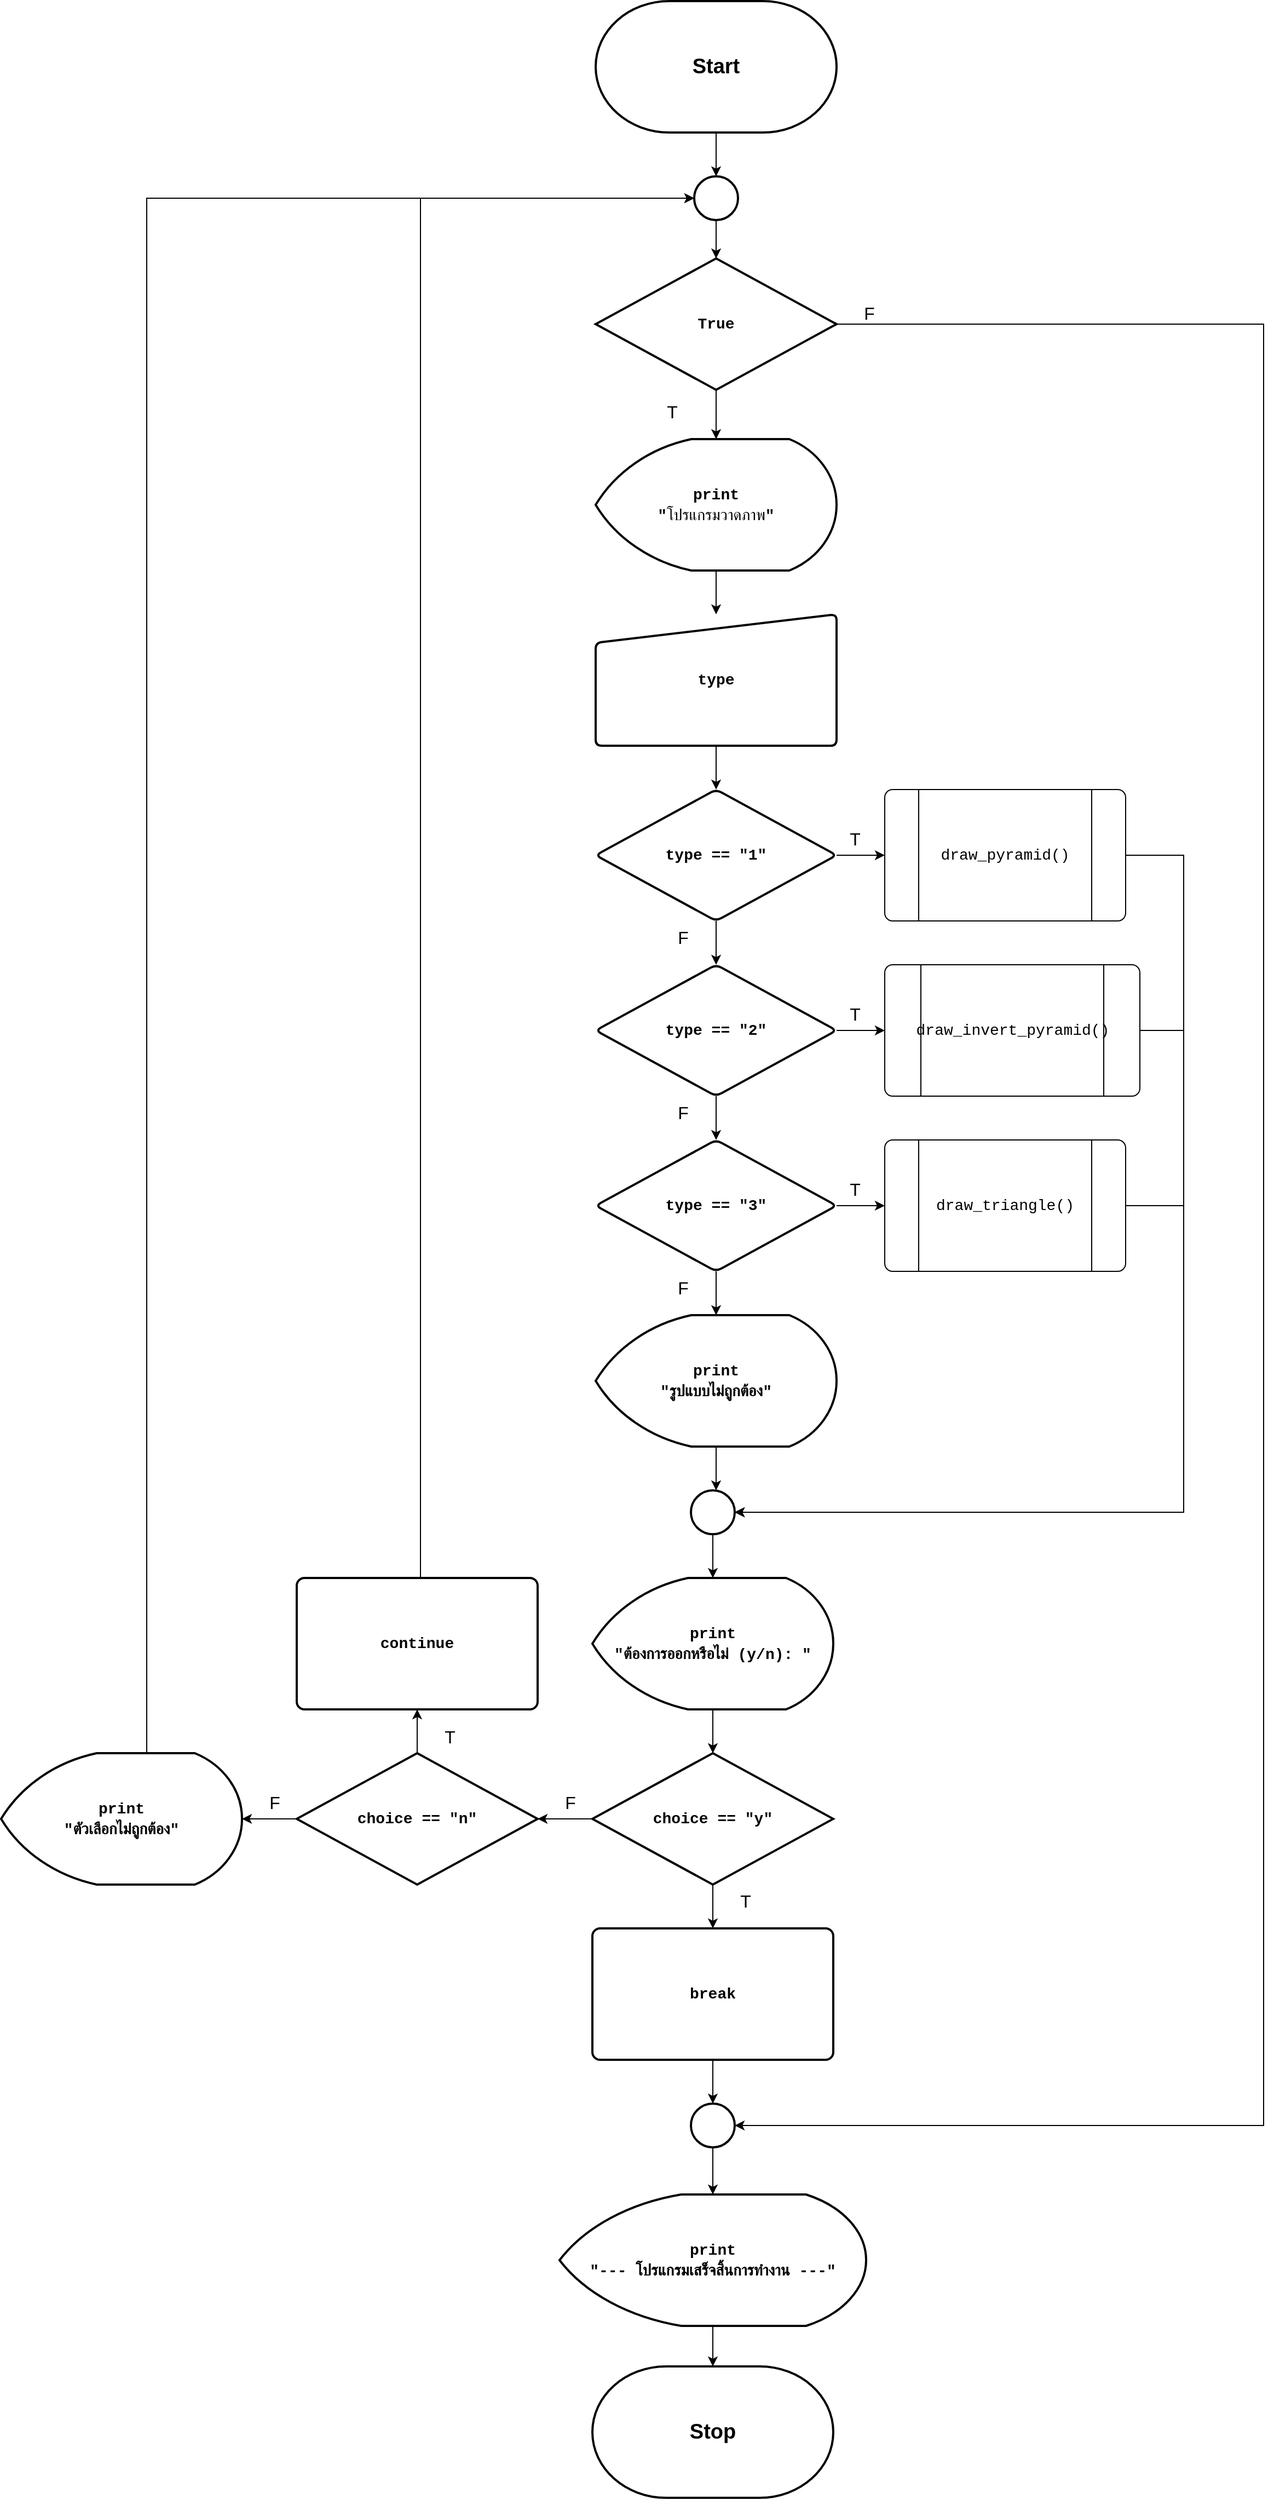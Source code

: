 <mxfile version="24.0.5" type="device">
  <diagram name="หน้า-1" id="QfzlwA46AcRnnT4IiiiT">
    <mxGraphModel dx="2261" dy="738" grid="1" gridSize="10" guides="1" tooltips="1" connect="1" arrows="1" fold="1" page="1" pageScale="1" pageWidth="827" pageHeight="1169" math="0" shadow="0">
      <root>
        <mxCell id="0" />
        <mxCell id="1" parent="0" />
        <mxCell id="ubIxdNycS7pCgQgCPDq5-161" value="" style="edgeStyle=orthogonalEdgeStyle;rounded=0;orthogonalLoop=1;jettySize=auto;html=1;" parent="1" source="ubIxdNycS7pCgQgCPDq5-1" target="ubIxdNycS7pCgQgCPDq5-105" edge="1">
          <mxGeometry relative="1" as="geometry" />
        </mxCell>
        <mxCell id="ubIxdNycS7pCgQgCPDq5-1" value="&lt;font style=&quot;font-size: 19px;&quot;&gt;&lt;span style=&quot;font-size: 19px;&quot;&gt;Start&lt;/span&gt;&lt;/font&gt;" style="strokeWidth=2;html=1;shape=mxgraph.flowchart.terminator;whiteSpace=wrap;labelBackgroundColor=none;fontColor=default;fontSize=19;fontStyle=1" parent="1" vertex="1">
          <mxGeometry x="290" y="80" width="220" height="120" as="geometry" />
        </mxCell>
        <mxCell id="ubIxdNycS7pCgQgCPDq5-2" value="&lt;font style=&quot;font-size: 19px;&quot;&gt;&lt;span style=&quot;font-size: 19px;&quot;&gt;Stop&lt;/span&gt;&lt;/font&gt;" style="strokeWidth=2;html=1;shape=mxgraph.flowchart.terminator;whiteSpace=wrap;labelBackgroundColor=none;fontColor=default;fontSize=19;fontStyle=1" parent="1" vertex="1">
          <mxGeometry x="287" y="2240" width="220" height="120" as="geometry" />
        </mxCell>
        <mxCell id="ubIxdNycS7pCgQgCPDq5-159" value="" style="edgeStyle=orthogonalEdgeStyle;rounded=0;orthogonalLoop=1;jettySize=auto;html=1;" parent="1" source="ubIxdNycS7pCgQgCPDq5-3" target="ubIxdNycS7pCgQgCPDq5-5" edge="1">
          <mxGeometry relative="1" as="geometry" />
        </mxCell>
        <mxCell id="ubIxdNycS7pCgQgCPDq5-3" value="&lt;div style=&quot;font-family: Consolas, &amp;quot;Courier New&amp;quot;, monospace; font-size: 14px; line-height: 19px; white-space: pre;&quot;&gt;&lt;span style=&quot;font-size: 14px;&quot;&gt;True&lt;/span&gt;&lt;/div&gt;" style="rhombus;whiteSpace=wrap;html=1;strokeWidth=2;labelBackgroundColor=none;fontColor=default;fontSize=14;fontStyle=1" parent="1" vertex="1">
          <mxGeometry x="290" y="315" width="220" height="120" as="geometry" />
        </mxCell>
        <mxCell id="ubIxdNycS7pCgQgCPDq5-8" value="" style="edgeStyle=orthogonalEdgeStyle;rounded=0;orthogonalLoop=1;jettySize=auto;html=1;labelBackgroundColor=none;fontColor=default;fontSize=14;fontStyle=1" parent="1" source="ubIxdNycS7pCgQgCPDq5-5" target="ubIxdNycS7pCgQgCPDq5-7" edge="1">
          <mxGeometry relative="1" as="geometry" />
        </mxCell>
        <mxCell id="ubIxdNycS7pCgQgCPDq5-5" value="&lt;div style=&quot;font-family: Consolas, &amp;quot;Courier New&amp;quot;, monospace; font-size: 14px; line-height: 19px; white-space: pre;&quot;&gt;&lt;div style=&quot;line-height: 19px; font-size: 14px;&quot;&gt;&lt;span style=&quot;font-size: 14px;&quot;&gt;print&lt;/span&gt;&lt;/div&gt;&lt;/div&gt;&lt;div style=&quot;font-family: Consolas, &amp;quot;Courier New&amp;quot;, monospace; font-size: 14px; line-height: 19px; white-space: pre;&quot;&gt;&lt;span style=&quot;font-size: 14px;&quot;&gt;&quot;&lt;/span&gt;&lt;span style=&quot;font-weight: normal;&quot;&gt;โปรแกรมวาดภาพ&lt;/span&gt;&quot;&lt;br&gt;&lt;/div&gt;" style="strokeWidth=2;html=1;shape=mxgraph.flowchart.display;whiteSpace=wrap;labelBackgroundColor=none;fontColor=default;fontSize=14;fontStyle=1" parent="1" vertex="1">
          <mxGeometry x="290" y="480" width="220" height="120" as="geometry" />
        </mxCell>
        <mxCell id="PXBaSVxGPxL5ny7fhhNF-8" value="" style="edgeStyle=orthogonalEdgeStyle;rounded=0;orthogonalLoop=1;jettySize=auto;html=1;" edge="1" parent="1" source="ubIxdNycS7pCgQgCPDq5-7" target="ubIxdNycS7pCgQgCPDq5-28">
          <mxGeometry relative="1" as="geometry" />
        </mxCell>
        <mxCell id="ubIxdNycS7pCgQgCPDq5-7" value="&lt;div style=&quot;font-family: Consolas, &amp;quot;Courier New&amp;quot;, monospace; font-size: 14px; line-height: 19px; white-space: pre;&quot;&gt;&lt;span style=&quot;font-size: 14px;&quot;&gt;type&lt;/span&gt;&lt;/div&gt;" style="html=1;strokeWidth=2;shape=manualInput;whiteSpace=wrap;rounded=1;size=26;arcSize=11;labelBackgroundColor=none;fontColor=default;fontSize=14;fontStyle=1" parent="1" vertex="1">
          <mxGeometry x="290" y="640" width="220" height="120" as="geometry" />
        </mxCell>
        <mxCell id="ubIxdNycS7pCgQgCPDq5-21" value="" style="edgeStyle=orthogonalEdgeStyle;rounded=0;orthogonalLoop=1;jettySize=auto;html=1;labelBackgroundColor=none;fontColor=default;fontSize=14;fontStyle=1" parent="1" source="ubIxdNycS7pCgQgCPDq5-19" target="ubIxdNycS7pCgQgCPDq5-20" edge="1">
          <mxGeometry relative="1" as="geometry" />
        </mxCell>
        <mxCell id="ubIxdNycS7pCgQgCPDq5-19" value="&lt;div style=&quot;font-family: Consolas, &amp;quot;Courier New&amp;quot;, monospace; font-size: 14px; line-height: 19px; white-space: pre;&quot;&gt;&lt;div style=&quot;line-height: 19px; font-size: 14px;&quot;&gt;&lt;span style=&quot;font-size: 14px;&quot;&gt;print&lt;/span&gt;&lt;/div&gt;&lt;/div&gt;&lt;div style=&quot;font-family: Consolas, &amp;quot;Courier New&amp;quot;, monospace; font-size: 14px; line-height: 19px; white-space: pre;&quot;&gt;&lt;div style=&quot;line-height: 19px; font-size: 14px;&quot;&gt;&lt;span style=&quot;font-size: 14px;&quot;&gt;&quot;ต้องการออกหรือไม่ (y/n): &quot;&lt;/span&gt;&lt;/div&gt;&lt;/div&gt;" style="strokeWidth=2;html=1;shape=mxgraph.flowchart.display;whiteSpace=wrap;labelBackgroundColor=none;fontColor=default;fontSize=14;fontStyle=1" parent="1" vertex="1">
          <mxGeometry x="287" y="1520" width="220" height="120" as="geometry" />
        </mxCell>
        <mxCell id="ubIxdNycS7pCgQgCPDq5-23" value="" style="edgeStyle=orthogonalEdgeStyle;rounded=0;orthogonalLoop=1;jettySize=auto;html=1;labelBackgroundColor=none;fontColor=default;fontSize=14;fontStyle=1" parent="1" source="ubIxdNycS7pCgQgCPDq5-20" target="ubIxdNycS7pCgQgCPDq5-22" edge="1">
          <mxGeometry relative="1" as="geometry" />
        </mxCell>
        <mxCell id="ubIxdNycS7pCgQgCPDq5-102" value="" style="edgeStyle=orthogonalEdgeStyle;rounded=0;orthogonalLoop=1;jettySize=auto;html=1;labelBackgroundColor=none;fontColor=default;fontSize=14;fontStyle=1" parent="1" source="ubIxdNycS7pCgQgCPDq5-20" target="ubIxdNycS7pCgQgCPDq5-101" edge="1">
          <mxGeometry relative="1" as="geometry" />
        </mxCell>
        <mxCell id="ubIxdNycS7pCgQgCPDq5-20" value="&lt;div style=&quot;font-family: Consolas, &amp;quot;Courier New&amp;quot;, monospace; font-size: 14px; line-height: 19px; white-space: pre;&quot;&gt;&lt;span style=&quot;font-size: 14px;&quot;&gt;choice &lt;/span&gt;== &lt;span style=&quot;font-size: 14px;&quot;&gt;&quot;y&quot;&lt;/span&gt;&lt;/div&gt;" style="rhombus;whiteSpace=wrap;html=1;strokeWidth=2;labelBackgroundColor=none;fontColor=default;fontSize=14;fontStyle=1" parent="1" vertex="1">
          <mxGeometry x="287" y="1680" width="220" height="120" as="geometry" />
        </mxCell>
        <mxCell id="ubIxdNycS7pCgQgCPDq5-95" value="" style="edgeStyle=orthogonalEdgeStyle;rounded=0;orthogonalLoop=1;jettySize=auto;html=1;labelBackgroundColor=none;fontColor=default;fontSize=14;fontStyle=1" parent="1" source="ubIxdNycS7pCgQgCPDq5-22" target="ubIxdNycS7pCgQgCPDq5-24" edge="1">
          <mxGeometry relative="1" as="geometry" />
        </mxCell>
        <mxCell id="ubIxdNycS7pCgQgCPDq5-104" style="edgeStyle=orthogonalEdgeStyle;rounded=0;orthogonalLoop=1;jettySize=auto;html=1;entryX=0;entryY=0.5;entryDx=0;entryDy=0;exitX=0.5;exitY=0;exitDx=0;exitDy=0;labelBackgroundColor=none;fontColor=default;fontSize=14;fontStyle=1" parent="1" source="ubIxdNycS7pCgQgCPDq5-109" target="ubIxdNycS7pCgQgCPDq5-105" edge="1">
          <mxGeometry relative="1" as="geometry">
            <mxPoint x="100" y="360" as="targetPoint" />
            <mxPoint x="130" y="2340" as="sourcePoint" />
            <Array as="points">
              <mxPoint x="130" y="260" />
            </Array>
          </mxGeometry>
        </mxCell>
        <mxCell id="ubIxdNycS7pCgQgCPDq5-110" value="" style="edgeStyle=orthogonalEdgeStyle;rounded=0;orthogonalLoop=1;jettySize=auto;html=1;labelBackgroundColor=none;fontColor=default;fontSize=14;fontStyle=1" parent="1" source="ubIxdNycS7pCgQgCPDq5-22" target="ubIxdNycS7pCgQgCPDq5-109" edge="1">
          <mxGeometry relative="1" as="geometry" />
        </mxCell>
        <mxCell id="ubIxdNycS7pCgQgCPDq5-22" value="&lt;div style=&quot;font-family: Consolas, &amp;quot;Courier New&amp;quot;, monospace; font-size: 14px; line-height: 19px; white-space: pre;&quot;&gt;&lt;span style=&quot;font-size: 14px;&quot;&gt;choice &lt;/span&gt;== &lt;span style=&quot;font-size: 14px;&quot;&gt;&quot;&lt;/span&gt;&lt;span style=&quot;font-size: 14px;&quot;&gt;n&lt;/span&gt;&lt;span style=&quot;font-size: 14px;&quot;&gt;&quot;&lt;/span&gt;&lt;br style=&quot;font-size: 14px;&quot;&gt;&lt;/div&gt;" style="rhombus;whiteSpace=wrap;html=1;strokeWidth=2;labelBackgroundColor=none;fontColor=default;fontSize=14;fontStyle=1" parent="1" vertex="1">
          <mxGeometry x="17" y="1680" width="220" height="120" as="geometry" />
        </mxCell>
        <mxCell id="ubIxdNycS7pCgQgCPDq5-108" style="edgeStyle=orthogonalEdgeStyle;rounded=0;orthogonalLoop=1;jettySize=auto;html=1;entryX=0;entryY=0.5;entryDx=0;entryDy=0;labelBackgroundColor=none;fontColor=default;fontSize=14;fontStyle=1" parent="1" source="ubIxdNycS7pCgQgCPDq5-24" target="ubIxdNycS7pCgQgCPDq5-105" edge="1">
          <mxGeometry relative="1" as="geometry">
            <Array as="points">
              <mxPoint x="-120" y="260" />
            </Array>
          </mxGeometry>
        </mxCell>
        <mxCell id="ubIxdNycS7pCgQgCPDq5-24" value="&lt;div style=&quot;font-family: Consolas, &amp;quot;Courier New&amp;quot;, monospace; font-size: 14px; line-height: 19px; white-space: pre;&quot;&gt;&lt;div style=&quot;line-height: 19px; font-size: 14px;&quot;&gt;&lt;span style=&quot;font-size: 14px;&quot;&gt;print&lt;/span&gt;&lt;/div&gt;&lt;/div&gt;&lt;div style=&quot;font-family: Consolas, &amp;quot;Courier New&amp;quot;, monospace; font-size: 14px; line-height: 19px; white-space: pre;&quot;&gt;&lt;span style=&quot;font-size: 14px;&quot;&gt;&quot;&lt;/span&gt;&lt;span style=&quot;font-size: 14px;&quot;&gt;ตัวเลือกไม่ถูกต้อง&lt;/span&gt;&lt;span style=&quot;font-size: 14px;&quot;&gt;&quot;&lt;/span&gt;&lt;br style=&quot;font-size: 14px;&quot;&gt;&lt;/div&gt;" style="strokeWidth=2;html=1;shape=mxgraph.flowchart.display;whiteSpace=wrap;labelBackgroundColor=none;fontColor=default;fontSize=14;fontStyle=1" parent="1" vertex="1">
          <mxGeometry x="-253" y="1680" width="220" height="120" as="geometry" />
        </mxCell>
        <mxCell id="ubIxdNycS7pCgQgCPDq5-33" value="" style="edgeStyle=orthogonalEdgeStyle;rounded=0;orthogonalLoop=1;jettySize=auto;html=1;labelBackgroundColor=none;fontColor=default;fontSize=14;fontStyle=1;exitX=1;exitY=0;exitDx=0;exitDy=0;" parent="1" source="ubIxdNycS7pCgQgCPDq5-147" target="ubIxdNycS7pCgQgCPDq5-29" edge="1">
          <mxGeometry relative="1" as="geometry">
            <mxPoint x="403" y="920" as="sourcePoint" />
            <Array as="points">
              <mxPoint x="400" y="950" />
              <mxPoint x="400" y="950" />
            </Array>
          </mxGeometry>
        </mxCell>
        <mxCell id="ubIxdNycS7pCgQgCPDq5-51" value="" style="edgeStyle=orthogonalEdgeStyle;rounded=0;orthogonalLoop=1;jettySize=auto;html=1;labelBackgroundColor=none;fontColor=default;fontSize=14;fontStyle=1" parent="1" source="ubIxdNycS7pCgQgCPDq5-28" target="ubIxdNycS7pCgQgCPDq5-43" edge="1">
          <mxGeometry relative="1" as="geometry" />
        </mxCell>
        <mxCell id="ubIxdNycS7pCgQgCPDq5-28" value="&lt;br style=&quot;font-size: 14px;&quot;&gt;&lt;div style=&quot;font-family: Consolas, &amp;quot;Courier New&amp;quot;, monospace; font-size: 14px; line-height: 19px; white-space: pre;&quot;&gt;&lt;div style=&quot;font-size: 14px;&quot;&gt;&lt;span style=&quot;font-size: 14px;&quot;&gt;type&lt;/span&gt;&lt;span style=&quot;font-size: 14px;&quot;&gt; == &lt;/span&gt;&lt;span style=&quot;font-size: 14px;&quot;&gt;&quot;1&quot;&lt;/span&gt;&lt;/div&gt;&lt;/div&gt;&lt;div style=&quot;font-size: 14px;&quot;&gt;&lt;br style=&quot;font-size: 14px;&quot;&gt;&lt;/div&gt;" style="rhombus;whiteSpace=wrap;html=1;strokeWidth=2;rounded=1;arcSize=11;labelBackgroundColor=none;fontColor=default;fontSize=14;fontStyle=1" parent="1" vertex="1">
          <mxGeometry x="290" y="800" width="220" height="120" as="geometry" />
        </mxCell>
        <mxCell id="ubIxdNycS7pCgQgCPDq5-34" value="" style="edgeStyle=orthogonalEdgeStyle;rounded=0;orthogonalLoop=1;jettySize=auto;html=1;labelBackgroundColor=none;fontColor=default;fontSize=14;fontStyle=1" parent="1" source="ubIxdNycS7pCgQgCPDq5-29" target="ubIxdNycS7pCgQgCPDq5-30" edge="1">
          <mxGeometry relative="1" as="geometry" />
        </mxCell>
        <mxCell id="ubIxdNycS7pCgQgCPDq5-52" value="" style="edgeStyle=orthogonalEdgeStyle;rounded=0;orthogonalLoop=1;jettySize=auto;html=1;labelBackgroundColor=none;fontColor=default;fontSize=14;fontStyle=1" parent="1" source="ubIxdNycS7pCgQgCPDq5-29" target="ubIxdNycS7pCgQgCPDq5-44" edge="1">
          <mxGeometry relative="1" as="geometry" />
        </mxCell>
        <mxCell id="ubIxdNycS7pCgQgCPDq5-29" value="&lt;br style=&quot;font-size: 14px;&quot;&gt;&lt;div style=&quot;font-family: Consolas, &amp;quot;Courier New&amp;quot;, monospace; font-size: 14px; line-height: 19px; white-space: pre;&quot;&gt;&lt;div style=&quot;font-size: 14px;&quot;&gt;&lt;span style=&quot;font-size: 14px;&quot;&gt;type&lt;/span&gt;&lt;span style=&quot;font-size: 14px;&quot;&gt; == &lt;/span&gt;&lt;span style=&quot;font-size: 14px;&quot;&gt;&quot;2&quot;&lt;/span&gt;&lt;/div&gt;&lt;/div&gt;&lt;div style=&quot;font-size: 14px;&quot;&gt;&lt;br style=&quot;font-size: 14px;&quot;&gt;&lt;/div&gt;" style="rhombus;whiteSpace=wrap;html=1;strokeWidth=2;rounded=1;arcSize=11;labelBackgroundColor=none;fontColor=default;fontSize=14;fontStyle=1" parent="1" vertex="1">
          <mxGeometry x="290" y="960" width="220" height="120" as="geometry" />
        </mxCell>
        <mxCell id="ubIxdNycS7pCgQgCPDq5-53" value="" style="edgeStyle=orthogonalEdgeStyle;rounded=0;orthogonalLoop=1;jettySize=auto;html=1;labelBackgroundColor=none;fontColor=default;fontSize=14;fontStyle=1" parent="1" source="ubIxdNycS7pCgQgCPDq5-30" target="ubIxdNycS7pCgQgCPDq5-45" edge="1">
          <mxGeometry relative="1" as="geometry" />
        </mxCell>
        <mxCell id="PXBaSVxGPxL5ny7fhhNF-1" value="" style="edgeStyle=orthogonalEdgeStyle;rounded=0;orthogonalLoop=1;jettySize=auto;html=1;" edge="1" parent="1" source="ubIxdNycS7pCgQgCPDq5-30" target="ubIxdNycS7pCgQgCPDq5-37">
          <mxGeometry relative="1" as="geometry" />
        </mxCell>
        <mxCell id="ubIxdNycS7pCgQgCPDq5-30" value="&lt;br style=&quot;font-size: 14px;&quot;&gt;&lt;div style=&quot;font-family: Consolas, &amp;quot;Courier New&amp;quot;, monospace; font-size: 14px; line-height: 19px; white-space: pre;&quot;&gt;&lt;div style=&quot;font-size: 14px;&quot;&gt;&lt;span style=&quot;font-size: 14px;&quot;&gt;type&lt;/span&gt;&lt;span style=&quot;font-size: 14px;&quot;&gt; == &lt;/span&gt;&lt;span style=&quot;font-size: 14px;&quot;&gt;&quot;3&quot;&lt;/span&gt;&lt;/div&gt;&lt;/div&gt;&lt;div style=&quot;font-size: 14px;&quot;&gt;&lt;br style=&quot;font-size: 14px;&quot;&gt;&lt;/div&gt;" style="rhombus;whiteSpace=wrap;html=1;strokeWidth=2;rounded=1;arcSize=11;labelBackgroundColor=none;fontColor=default;fontSize=14;fontStyle=1" parent="1" vertex="1">
          <mxGeometry x="290" y="1120" width="220" height="120" as="geometry" />
        </mxCell>
        <mxCell id="ubIxdNycS7pCgQgCPDq5-50" style="edgeStyle=orthogonalEdgeStyle;rounded=0;orthogonalLoop=1;jettySize=auto;html=1;entryX=0.5;entryY=0;entryDx=0;entryDy=0;labelBackgroundColor=none;fontColor=default;fontSize=14;fontStyle=1" parent="1" source="ubIxdNycS7pCgQgCPDq5-37" edge="1">
          <mxGeometry relative="1" as="geometry">
            <mxPoint x="400" y="1440" as="targetPoint" />
            <Array as="points" />
          </mxGeometry>
        </mxCell>
        <mxCell id="ubIxdNycS7pCgQgCPDq5-37" value="&lt;div style=&quot;font-family: Consolas, &amp;quot;Courier New&amp;quot;, monospace; font-size: 14px; line-height: 19px; white-space: pre;&quot;&gt;&lt;div style=&quot;line-height: 19px; font-size: 14px;&quot;&gt;&lt;span style=&quot;font-size: 14px;&quot;&gt;print&lt;/span&gt;&lt;/div&gt;&lt;/div&gt;&lt;div style=&quot;font-family: Consolas, &amp;quot;Courier New&amp;quot;, monospace; font-size: 14px; line-height: 19px; white-space: pre;&quot;&gt;&lt;span style=&quot;font-size: 14px;&quot;&gt;&quot;รูปแบบไม่ถูกต้อง&quot;&lt;/span&gt;&lt;/div&gt;" style="strokeWidth=2;html=1;shape=mxgraph.flowchart.display;whiteSpace=wrap;labelBackgroundColor=none;fontColor=default;fontSize=14;fontStyle=1" parent="1" vertex="1">
          <mxGeometry x="290" y="1280" width="220" height="120" as="geometry" />
        </mxCell>
        <mxCell id="PXBaSVxGPxL5ny7fhhNF-4" style="edgeStyle=orthogonalEdgeStyle;rounded=0;orthogonalLoop=1;jettySize=auto;html=1;entryX=1;entryY=0.5;entryDx=0;entryDy=0;" edge="1" parent="1" source="ubIxdNycS7pCgQgCPDq5-43" target="ubIxdNycS7pCgQgCPDq5-48">
          <mxGeometry relative="1" as="geometry">
            <Array as="points">
              <mxPoint x="827" y="860" />
              <mxPoint x="827" y="1460" />
            </Array>
          </mxGeometry>
        </mxCell>
        <mxCell id="ubIxdNycS7pCgQgCPDq5-43" value="" style="verticalLabelPosition=bottom;verticalAlign=top;html=1;shape=process;whiteSpace=wrap;rounded=1;size=0.14;arcSize=6;labelBackgroundColor=none;fontColor=default;fontSize=14;fontStyle=1" parent="1" vertex="1">
          <mxGeometry x="554" y="800" width="220" height="120" as="geometry" />
        </mxCell>
        <mxCell id="PXBaSVxGPxL5ny7fhhNF-5" style="edgeStyle=orthogonalEdgeStyle;rounded=0;orthogonalLoop=1;jettySize=auto;html=1;entryX=1;entryY=0.5;entryDx=0;entryDy=0;" edge="1" parent="1" source="ubIxdNycS7pCgQgCPDq5-44" target="ubIxdNycS7pCgQgCPDq5-48">
          <mxGeometry relative="1" as="geometry">
            <Array as="points">
              <mxPoint x="827" y="1020" />
              <mxPoint x="827" y="1460" />
            </Array>
          </mxGeometry>
        </mxCell>
        <mxCell id="ubIxdNycS7pCgQgCPDq5-44" value="" style="verticalLabelPosition=bottom;verticalAlign=top;html=1;shape=process;whiteSpace=wrap;rounded=1;size=0.14;arcSize=6;labelBackgroundColor=none;fontColor=default;fontSize=14;fontStyle=1" parent="1" vertex="1">
          <mxGeometry x="554" y="960" width="233" height="120" as="geometry" />
        </mxCell>
        <mxCell id="PXBaSVxGPxL5ny7fhhNF-6" style="edgeStyle=orthogonalEdgeStyle;rounded=0;orthogonalLoop=1;jettySize=auto;html=1;entryX=1;entryY=0.5;entryDx=0;entryDy=0;" edge="1" parent="1" source="ubIxdNycS7pCgQgCPDq5-45" target="ubIxdNycS7pCgQgCPDq5-48">
          <mxGeometry relative="1" as="geometry">
            <Array as="points">
              <mxPoint x="827" y="1180" />
              <mxPoint x="827" y="1460" />
            </Array>
          </mxGeometry>
        </mxCell>
        <mxCell id="ubIxdNycS7pCgQgCPDq5-45" value="" style="verticalLabelPosition=bottom;verticalAlign=top;html=1;shape=process;whiteSpace=wrap;rounded=1;size=0.14;arcSize=6;labelBackgroundColor=none;fontColor=default;fontSize=14;fontStyle=1" parent="1" vertex="1">
          <mxGeometry x="554" y="1120" width="220" height="120" as="geometry" />
        </mxCell>
        <mxCell id="PXBaSVxGPxL5ny7fhhNF-3" value="" style="edgeStyle=orthogonalEdgeStyle;rounded=0;orthogonalLoop=1;jettySize=auto;html=1;" edge="1" parent="1" source="ubIxdNycS7pCgQgCPDq5-48" target="ubIxdNycS7pCgQgCPDq5-19">
          <mxGeometry relative="1" as="geometry" />
        </mxCell>
        <mxCell id="ubIxdNycS7pCgQgCPDq5-48" value="" style="ellipse;whiteSpace=wrap;html=1;strokeWidth=2;labelBackgroundColor=none;fontColor=default;fontSize=14;fontStyle=1" parent="1" vertex="1">
          <mxGeometry x="377" y="1440" width="40" height="40" as="geometry" />
        </mxCell>
        <mxCell id="ubIxdNycS7pCgQgCPDq5-96" style="edgeStyle=orthogonalEdgeStyle;rounded=0;orthogonalLoop=1;jettySize=auto;html=1;exitX=1;exitY=0.5;exitDx=0;exitDy=0;entryX=1;entryY=0.5;entryDx=0;entryDy=0;labelBackgroundColor=none;fontColor=default;fontSize=14;fontStyle=1" parent="1" source="ubIxdNycS7pCgQgCPDq5-3" target="ubIxdNycS7pCgQgCPDq5-98" edge="1">
          <mxGeometry relative="1" as="geometry">
            <mxPoint x="370" y="310" as="sourcePoint" />
            <mxPoint x="130" y="2910" as="targetPoint" />
            <Array as="points">
              <mxPoint x="900" y="375" />
              <mxPoint x="900" y="2020" />
            </Array>
          </mxGeometry>
        </mxCell>
        <mxCell id="ubIxdNycS7pCgQgCPDq5-99" value="" style="edgeStyle=orthogonalEdgeStyle;rounded=0;orthogonalLoop=1;jettySize=auto;html=1;entryX=0.5;entryY=0;entryDx=0;entryDy=0;entryPerimeter=0;labelBackgroundColor=none;fontColor=default;fontSize=14;fontStyle=1" parent="1" source="ubIxdNycS7pCgQgCPDq5-98" target="ubIxdNycS7pCgQgCPDq5-111" edge="1">
          <mxGeometry relative="1" as="geometry" />
        </mxCell>
        <mxCell id="ubIxdNycS7pCgQgCPDq5-98" value="" style="ellipse;whiteSpace=wrap;html=1;strokeWidth=2;labelBackgroundColor=none;fontColor=default;fontSize=14;fontStyle=1" parent="1" vertex="1">
          <mxGeometry x="377" y="2000" width="40" height="40" as="geometry" />
        </mxCell>
        <mxCell id="ubIxdNycS7pCgQgCPDq5-103" value="" style="edgeStyle=orthogonalEdgeStyle;rounded=0;orthogonalLoop=1;jettySize=auto;html=1;labelBackgroundColor=none;fontColor=default;fontSize=14;fontStyle=1" parent="1" source="ubIxdNycS7pCgQgCPDq5-101" target="ubIxdNycS7pCgQgCPDq5-98" edge="1">
          <mxGeometry relative="1" as="geometry" />
        </mxCell>
        <mxCell id="ubIxdNycS7pCgQgCPDq5-101" value="&lt;div style=&quot;font-family: Consolas, &amp;quot;Courier New&amp;quot;, monospace; font-size: 14px; line-height: 19px; white-space: pre;&quot;&gt;&lt;span style=&quot;font-size: 14px;&quot;&gt;break&lt;/span&gt;&lt;/div&gt;" style="rounded=1;whiteSpace=wrap;html=1;absoluteArcSize=1;arcSize=14;strokeWidth=2;labelBackgroundColor=none;fontColor=default;fontSize=14;fontStyle=1" parent="1" vertex="1">
          <mxGeometry x="287" y="1840" width="220" height="120" as="geometry" />
        </mxCell>
        <mxCell id="ubIxdNycS7pCgQgCPDq5-160" value="" style="edgeStyle=orthogonalEdgeStyle;rounded=0;orthogonalLoop=1;jettySize=auto;html=1;" parent="1" source="ubIxdNycS7pCgQgCPDq5-105" target="ubIxdNycS7pCgQgCPDq5-3" edge="1">
          <mxGeometry relative="1" as="geometry" />
        </mxCell>
        <mxCell id="ubIxdNycS7pCgQgCPDq5-105" value="" style="ellipse;whiteSpace=wrap;html=1;strokeWidth=2;labelBackgroundColor=none;fontColor=default;fontSize=14;fontStyle=1" parent="1" vertex="1">
          <mxGeometry x="380" y="240" width="40" height="40" as="geometry" />
        </mxCell>
        <mxCell id="ubIxdNycS7pCgQgCPDq5-109" value="&lt;div style=&quot;font-family: Consolas, &amp;quot;Courier New&amp;quot;, monospace; font-size: 14px; line-height: 19px; white-space: pre;&quot;&gt;&lt;div style=&quot;line-height: 19px; font-size: 14px;&quot;&gt;&lt;span style=&quot;font-size: 14px;&quot;&gt;continue&lt;/span&gt;&lt;/div&gt;&lt;/div&gt;" style="rounded=1;whiteSpace=wrap;html=1;absoluteArcSize=1;arcSize=14;strokeWidth=2;labelBackgroundColor=none;fontColor=default;fontSize=14;fontStyle=1" parent="1" vertex="1">
          <mxGeometry x="17" y="1520" width="220" height="120" as="geometry" />
        </mxCell>
        <mxCell id="ubIxdNycS7pCgQgCPDq5-112" value="" style="edgeStyle=orthogonalEdgeStyle;rounded=0;orthogonalLoop=1;jettySize=auto;html=1;labelBackgroundColor=none;fontColor=default;fontSize=14;fontStyle=1" parent="1" source="ubIxdNycS7pCgQgCPDq5-111" target="ubIxdNycS7pCgQgCPDq5-2" edge="1">
          <mxGeometry relative="1" as="geometry" />
        </mxCell>
        <mxCell id="ubIxdNycS7pCgQgCPDq5-111" value="&lt;div style=&quot;font-family: Consolas, &amp;quot;Courier New&amp;quot;, monospace; font-size: 14px; line-height: 19px; white-space: pre;&quot;&gt;&lt;div style=&quot;line-height: 19px; font-size: 14px;&quot;&gt;&lt;span style=&quot;font-size: 14px;&quot;&gt;print&lt;/span&gt;&lt;/div&gt;&lt;/div&gt;&lt;div style=&quot;font-family: Consolas, &amp;quot;Courier New&amp;quot;, monospace; font-size: 14px; line-height: 19px; white-space: pre;&quot;&gt;&lt;div style=&quot;line-height: 19px; font-size: 14px;&quot;&gt;&lt;span style=&quot;font-size: 14px;&quot;&gt;&quot;&lt;/span&gt;&lt;span style=&quot;font-size: 14px;&quot;&gt;--- โปรแกรมเสร็จสิ้นการทำงาน ---&lt;/span&gt;&lt;span style=&quot;font-size: 14px;&quot;&gt;&quot;&lt;/span&gt;&lt;br style=&quot;font-size: 14px;&quot;&gt;&lt;/div&gt;&lt;/div&gt;" style="strokeWidth=2;html=1;shape=mxgraph.flowchart.display;whiteSpace=wrap;labelBackgroundColor=none;fontColor=default;fontSize=14;fontStyle=1" parent="1" vertex="1">
          <mxGeometry x="257" y="2083" width="280" height="120" as="geometry" />
        </mxCell>
        <mxCell id="ubIxdNycS7pCgQgCPDq5-113" value="&lt;div style=&quot;font-family: Consolas, &amp;quot;Courier New&amp;quot;, monospace; font-size: 14px; line-height: 19px; white-space: pre;&quot;&gt;&lt;div style=&quot;background-color: rgb(255, 255, 255); font-weight: normal; line-height: 19px;&quot;&gt;draw_pyramid()&lt;/div&gt;&lt;/div&gt;" style="text;html=1;align=center;verticalAlign=middle;whiteSpace=wrap;rounded=0;labelBackgroundColor=none;fontColor=default;fontSize=14;fontStyle=1" parent="1" vertex="1">
          <mxGeometry x="634" y="845" width="60" height="30" as="geometry" />
        </mxCell>
        <mxCell id="ubIxdNycS7pCgQgCPDq5-114" value="&lt;div style=&quot;font-family: Consolas, &amp;quot;Courier New&amp;quot;, monospace; font-size: 14px; line-height: 19px; white-space: pre;&quot;&gt;&lt;div style=&quot;line-height: 19px; font-size: 14px;&quot;&gt;&lt;div style=&quot;font-weight: normal; line-height: 19px;&quot;&gt;draw_invert_pyramid()&lt;/div&gt;&lt;/div&gt;&lt;/div&gt;" style="text;html=1;align=center;verticalAlign=middle;whiteSpace=wrap;rounded=0;labelBackgroundColor=none;fontColor=default;fontSize=14;fontStyle=1" parent="1" vertex="1">
          <mxGeometry x="640.5" y="1005" width="60" height="30" as="geometry" />
        </mxCell>
        <mxCell id="ubIxdNycS7pCgQgCPDq5-117" value="&lt;div style=&quot;font-family: Consolas, &amp;quot;Courier New&amp;quot;, monospace; font-size: 14px; line-height: 19px; white-space: pre;&quot;&gt;&lt;div style=&quot;line-height: 19px; font-size: 14px;&quot;&gt;&lt;div style=&quot;line-height: 19px; font-size: 14px;&quot;&gt;&lt;div style=&quot;background-color: rgb(255, 255, 255); font-weight: normal; line-height: 19px;&quot;&gt;draw_triangle()&lt;/div&gt;&lt;/div&gt;&lt;/div&gt;&lt;/div&gt;" style="text;html=1;align=center;verticalAlign=middle;whiteSpace=wrap;rounded=0;labelBackgroundColor=none;fontColor=default;fontSize=14;fontStyle=1" parent="1" vertex="1">
          <mxGeometry x="634" y="1165" width="60" height="30" as="geometry" />
        </mxCell>
        <mxCell id="ubIxdNycS7pCgQgCPDq5-126" value="T" style="text;html=1;align=center;verticalAlign=middle;whiteSpace=wrap;rounded=0;fontSize=16;" parent="1" vertex="1">
          <mxGeometry x="330" y="440" width="60" height="30" as="geometry" />
        </mxCell>
        <mxCell id="ubIxdNycS7pCgQgCPDq5-129" value="T" style="text;html=1;align=center;verticalAlign=middle;whiteSpace=wrap;rounded=0;fontSize=16;" parent="1" vertex="1">
          <mxGeometry x="497" y="830" width="60" height="30" as="geometry" />
        </mxCell>
        <mxCell id="ubIxdNycS7pCgQgCPDq5-130" value="T" style="text;html=1;align=center;verticalAlign=middle;whiteSpace=wrap;rounded=0;fontSize=16;" parent="1" vertex="1">
          <mxGeometry x="497" y="990" width="60" height="30" as="geometry" />
        </mxCell>
        <mxCell id="ubIxdNycS7pCgQgCPDq5-131" value="T" style="text;html=1;align=center;verticalAlign=middle;whiteSpace=wrap;rounded=0;fontSize=16;" parent="1" vertex="1">
          <mxGeometry x="497" y="1150" width="60" height="30" as="geometry" />
        </mxCell>
        <mxCell id="ubIxdNycS7pCgQgCPDq5-142" value="T" style="text;html=1;align=center;verticalAlign=middle;whiteSpace=wrap;rounded=0;fontSize=16;" parent="1" vertex="1">
          <mxGeometry x="397" y="1800" width="60" height="30" as="geometry" />
        </mxCell>
        <mxCell id="ubIxdNycS7pCgQgCPDq5-143" value="T" style="text;html=1;align=center;verticalAlign=middle;whiteSpace=wrap;rounded=0;fontSize=16;" parent="1" vertex="1">
          <mxGeometry x="127" y="1650" width="60" height="30" as="geometry" />
        </mxCell>
        <mxCell id="ubIxdNycS7pCgQgCPDq5-144" value="F" style="text;html=1;align=center;verticalAlign=middle;whiteSpace=wrap;rounded=0;fontSize=16;" parent="1" vertex="1">
          <mxGeometry x="510" y="350" width="60" height="30" as="geometry" />
        </mxCell>
        <mxCell id="ubIxdNycS7pCgQgCPDq5-147" value="F" style="text;html=1;align=center;verticalAlign=middle;whiteSpace=wrap;rounded=0;fontSize=16;" parent="1" vertex="1">
          <mxGeometry x="340" y="920" width="60" height="30" as="geometry" />
        </mxCell>
        <mxCell id="ubIxdNycS7pCgQgCPDq5-149" value="F" style="text;html=1;align=center;verticalAlign=middle;whiteSpace=wrap;rounded=0;fontSize=16;" parent="1" vertex="1">
          <mxGeometry x="340" y="1080" width="60" height="30" as="geometry" />
        </mxCell>
        <mxCell id="ubIxdNycS7pCgQgCPDq5-151" value="F" style="text;html=1;align=center;verticalAlign=middle;whiteSpace=wrap;rounded=0;fontSize=16;" parent="1" vertex="1">
          <mxGeometry x="340" y="1240" width="60" height="30" as="geometry" />
        </mxCell>
        <mxCell id="ubIxdNycS7pCgQgCPDq5-157" value="F" style="text;html=1;align=center;verticalAlign=middle;whiteSpace=wrap;rounded=0;fontSize=16;" parent="1" vertex="1">
          <mxGeometry x="237" y="1710" width="60" height="30" as="geometry" />
        </mxCell>
        <mxCell id="ubIxdNycS7pCgQgCPDq5-158" value="F" style="text;html=1;align=center;verticalAlign=middle;whiteSpace=wrap;rounded=0;fontSize=16;" parent="1" vertex="1">
          <mxGeometry x="-33" y="1710" width="60" height="30" as="geometry" />
        </mxCell>
      </root>
    </mxGraphModel>
  </diagram>
</mxfile>
